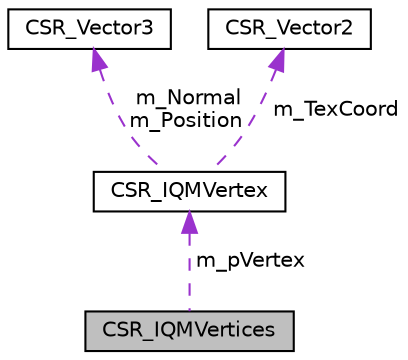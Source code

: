 digraph "CSR_IQMVertices"
{
 // LATEX_PDF_SIZE
  edge [fontname="Helvetica",fontsize="10",labelfontname="Helvetica",labelfontsize="10"];
  node [fontname="Helvetica",fontsize="10",shape=record];
  Node1 [label="CSR_IQMVertices",height=0.2,width=0.4,color="black", fillcolor="grey75", style="filled", fontcolor="black",tooltip=" "];
  Node2 -> Node1 [dir="back",color="darkorchid3",fontsize="10",style="dashed",label=" m_pVertex" ,fontname="Helvetica"];
  Node2 [label="CSR_IQMVertex",height=0.2,width=0.4,color="black", fillcolor="white", style="filled",URL="$struct_c_s_r___i_q_m_vertex.html",tooltip=" "];
  Node3 -> Node2 [dir="back",color="darkorchid3",fontsize="10",style="dashed",label=" m_Normal\nm_Position" ,fontname="Helvetica"];
  Node3 [label="CSR_Vector3",height=0.2,width=0.4,color="black", fillcolor="white", style="filled",URL="$struct_c_s_r___vector3.html",tooltip=" "];
  Node4 -> Node2 [dir="back",color="darkorchid3",fontsize="10",style="dashed",label=" m_TexCoord" ,fontname="Helvetica"];
  Node4 [label="CSR_Vector2",height=0.2,width=0.4,color="black", fillcolor="white", style="filled",URL="$struct_c_s_r___vector2.html",tooltip=" "];
}
